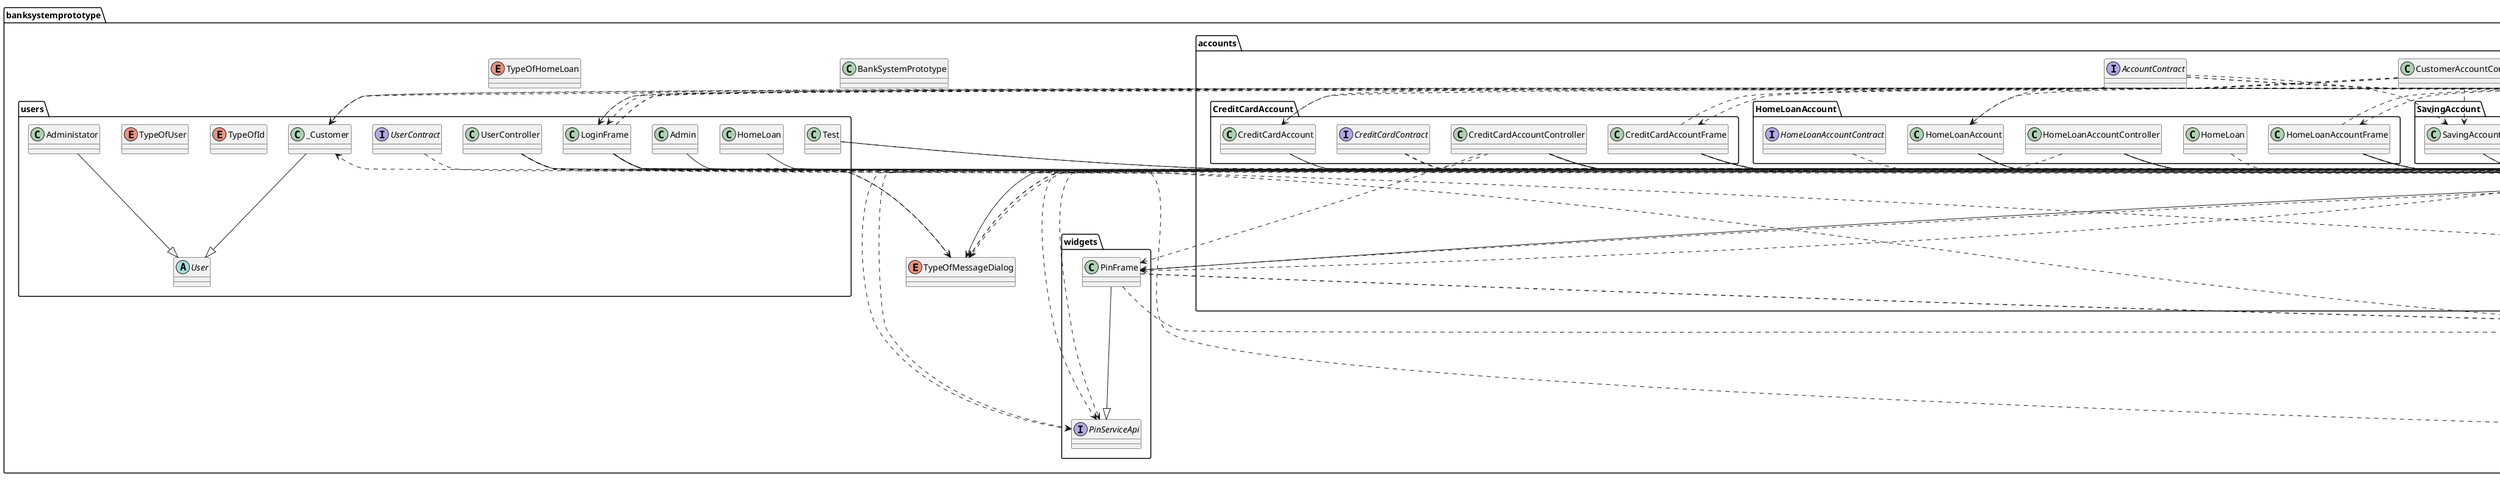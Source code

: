 @startuml
abstract class banksystemprototype.users.User
annotation java.lang.Override
annotation java.lang.SuppressWarnings
class banksystemprototype.BankSystemPrototype
class banksystemprototype.Exceptions.BalanceLimitException
class banksystemprototype.HomeLoanApplication
class banksystemprototype.Utils.BspConstants
class banksystemprototype.Utils.DataConverter
class banksystemprototype.Utils.Validator
class banksystemprototype.accounts.Account
class banksystemprototype.accounts.AdminHomeFrame
class banksystemprototype.accounts.CreditCardAccount.CreditCardAccount
class banksystemprototype.accounts.CreditCardAccount.CreditCardAccountController
class banksystemprototype.accounts.CreditCardAccount.CreditCardAccountFrame
class banksystemprototype.accounts.CustomerAccountController
class banksystemprototype.accounts.CustomerHomeFrame
class banksystemprototype.accounts.Database.DBConnection
class banksystemprototype.accounts.Database.DBManager
class banksystemprototype.accounts.HomeLoanAccount.HomeLoan
class banksystemprototype.accounts.HomeLoanAccount.HomeLoanAccount
class banksystemprototype.accounts.HomeLoanAccount.HomeLoanAccountController
class banksystemprototype.accounts.HomeLoanAccount.HomeLoanAccountFrame
class banksystemprototype.accounts.SavingAccount.SavingAccount
class banksystemprototype.accounts.SavingAccount.SavingAccountController
class banksystemprototype.accounts.SavingAccount.SavingAccountFrame
class banksystemprototype.accounts.TermDepositAccount.TermDeposit
class banksystemprototype.accounts.TermDepositAccount.TermDepositAccount
class banksystemprototype.accounts.TermDepositAccount.TermDepositAccountController
class banksystemprototype.accounts.TermDepositAccount.TermDepositAccountFrame
class banksystemprototype.accounts.Transaction.Transaction
class banksystemprototype.accounts.Transaction.TransactionLog
class banksystemprototype.users.Admin
class banksystemprototype.users.Administator
class banksystemprototype.users.HomeLoan
class banksystemprototype.users.LoginFrame
class banksystemprototype.users.Test
class banksystemprototype.users.UserController
class banksystemprototype.users._Customer
class banksystemprototype.widgets.PinFrame
class java.lang.Exception
class java.lang.System
class java.math.BigDecimal
class java.sql.Connection
class java.sql.DriverManager
class java.sql.ResultSet
class java.sql.ResultSetMetaData
class java.sql.SQLException
class java.sql.Statement
class java.text.SimpleDateFormat
class java.util.ArrayList
class java.util.Arrays
class java.util.Calendar
class java.util.Date
class java.util.GregorianCalendar
class java.util.HashMap
class java.util.List
class java.util.Map
class java.util.logging.Level
class java.util.logging.Logger
class java.util.regex.Matcher
class java.util.regex.Pattern
class javafx.scene.input.KeyCode
class javax.swing.DefaultComboBoxModel
class javax.swing.JFrame
class javax.swing.JOptionPane
class javax.swing.SpinnerListModel
class javax.swing.SpinnerModel
class javax.swing.SpinnerNumberModel
class javax.swing.event.ChangeEvent
class javax.swing.event.ChangeListener
class javax.swing.table.DefaultTableModel
class oracle.jdbc.OracleDriver
class org.javalite.activejdbc.Base
class org.javalite.activejdbc.Model
enum banksystemprototype.TypeOfAccountAction
enum banksystemprototype.TypeOfHomeLoan
enum banksystemprototype.TypeOfMessageDialog
enum banksystemprototype.accounts.TermDepositAccount.TypeOfTermDeposit
enum banksystemprototype.accounts.Transaction.TypeOfTransaction
enum banksystemprototype.accounts.TypeOfAccount
enum banksystemprototype.users.TypeOfId
enum banksystemprototype.users.TypeOfUser
interface AccountContract.CustomerActionListener
interface AccountContract.View
interface CreditCardContract.UserActionListener
interface CreditCardContract.View
interface HomeLoanAccountContract.UserActionListener
interface HomeLoanAccountContract.View
interface PinServiceApi.Listener
interface SavingAccountContract.UserActionListener
interface SavingAccountContract.View
interface TermDepositAccountContract.UserActionListener
interface TermDepositAccountContract.View
interface UserContract.UserActionListener
interface UserContract.View
interface banksystemprototype.accounts.AccountContract
interface banksystemprototype.accounts.CreditCardAccount.CreditCardContract
interface banksystemprototype.accounts.HomeLoanAccount.HomeLoanAccountContract
interface banksystemprototype.accounts.SavingAccount.SavingAccountContract
interface banksystemprototype.accounts.TermDepositAccount.TermDepositAccountContract
interface banksystemprototype.users.UserContract
interface banksystemprototype.widgets.PinServiceApi
banksystemprototype.Exceptions.BalanceLimitException --|> java.lang.Exception
banksystemprototype.HomeLoanApplication ..> java.util.Date
banksystemprototype.Utils.DataConverter ..> java.text.SimpleDateFormat
banksystemprototype.Utils.DataConverter ..> java.util.Calendar
banksystemprototype.Utils.DataConverter ..> java.util.Date
banksystemprototype.Utils.DataConverter ..> java.util.GregorianCalendar
banksystemprototype.Utils.DataConverter ..> java.util.HashMap
banksystemprototype.Utils.Validator ..> banksystemprototype.users._Customer
banksystemprototype.accounts.Account ..> java.math.BigDecimal
banksystemprototype.accounts.Account ..> java.util.HashMap
banksystemprototype.accounts.AdminHomeFrame ..> java.lang.SuppressWarnings
banksystemprototype.accounts.AdminHomeFrame ..> banksystemprototype.users.LoginFrame
banksystemprototype.accounts.AdminHomeFrame ..> java.util.ArrayList
banksystemprototype.accounts.AdminHomeFrame ..> java.util.logging.Level
banksystemprototype.accounts.AdminHomeFrame ..> java.util.logging.Logger
banksystemprototype.accounts.AdminHomeFrame ..> javax.swing.DefaultComboBoxModel
banksystemprototype.accounts.AdminHomeFrame --|> javax.swing.JFrame
banksystemprototype.accounts.AdminHomeFrame ..> javax.swing.table.DefaultTableModel
banksystemprototype.accounts.CreditCardAccount.CreditCardAccount --|> banksystemprototype.accounts.Account
banksystemprototype.accounts.CreditCardAccount.CreditCardAccount ..> banksystemprototype.accounts.TypeOfAccount
banksystemprototype.accounts.CreditCardAccount.CreditCardAccountController ..> java.lang.Override
banksystemprototype.accounts.CreditCardAccount.CreditCardAccountController ..> banksystemprototype.Exceptions.BalanceLimitException
banksystemprototype.accounts.CreditCardAccount.CreditCardAccountController ..> banksystemprototype.accounts.Database.DBConnection
banksystemprototype.accounts.CreditCardAccount.CreditCardAccountController ..> banksystemprototype.accounts.Transaction.Transaction
banksystemprototype.accounts.CreditCardAccount.CreditCardAccountController ..> banksystemprototype.widgets.PinFrame
banksystemprototype.accounts.CreditCardAccount.CreditCardAccountController ..> java.util.Date
banksystemprototype.accounts.CreditCardAccount.CreditCardAccountController ..> java.util.List
banksystemprototype.accounts.CreditCardAccount.CreditCardAccountController ..> java.util.logging.Level
banksystemprototype.accounts.CreditCardAccount.CreditCardAccountController ..> java.util.logging.Logger
banksystemprototype.accounts.CreditCardAccount.CreditCardAccountController ..> banksystemprototype.TypeOfAccountAction
banksystemprototype.accounts.CreditCardAccount.CreditCardAccountController --|> CreditCardContract.UserActionListener
banksystemprototype.accounts.CreditCardAccount.CreditCardAccountController --|> PinServiceApi.Listener
banksystemprototype.accounts.CreditCardAccount.CreditCardAccountController ..> banksystemprototype.widgets.PinServiceApi
banksystemprototype.accounts.CreditCardAccount.CreditCardAccountFrame ..> java.lang.Override
banksystemprototype.accounts.CreditCardAccount.CreditCardAccountFrame ..> java.lang.SuppressWarnings
banksystemprototype.accounts.CreditCardAccount.CreditCardAccountFrame ..> banksystemprototype.accounts.CustomerHomeFrame
banksystemprototype.accounts.CreditCardAccount.CreditCardAccountFrame ..> banksystemprototype.accounts.Database.DBConnection
banksystemprototype.accounts.CreditCardAccount.CreditCardAccountFrame ..> java.sql.Connection
banksystemprototype.accounts.CreditCardAccount.CreditCardAccountFrame --|> javax.swing.JFrame
banksystemprototype.accounts.CreditCardAccount.CreditCardAccountFrame ..> banksystemprototype.TypeOfAccountAction
banksystemprototype.accounts.CreditCardAccount.CreditCardAccountFrame --|> CreditCardContract.View
banksystemprototype.accounts.CustomerAccountController ..> java.lang.Override
banksystemprototype.accounts.CustomerAccountController ..> banksystemprototype.accounts.CreditCardAccount.CreditCardAccount
banksystemprototype.accounts.CustomerAccountController ..> banksystemprototype.accounts.HomeLoanAccount.HomeLoanAccount
banksystemprototype.accounts.CustomerAccountController ..> banksystemprototype.accounts.SavingAccount.SavingAccount
banksystemprototype.accounts.CustomerAccountController ..> banksystemprototype.accounts.TermDepositAccount.TermDepositAccount
banksystemprototype.accounts.CustomerAccountController ..> banksystemprototype.users._Customer
banksystemprototype.accounts.CustomerAccountController --|> AccountContract.CustomerActionListener
banksystemprototype.accounts.CustomerHomeFrame ..> java.lang.Override
banksystemprototype.accounts.CustomerHomeFrame ..> java.lang.SuppressWarnings
banksystemprototype.accounts.CustomerHomeFrame ..> banksystemprototype.accounts.CreditCardAccount.CreditCardAccountFrame
banksystemprototype.accounts.CustomerHomeFrame ..> banksystemprototype.accounts.HomeLoanAccount.HomeLoanAccountFrame
banksystemprototype.accounts.CustomerHomeFrame ..> banksystemprototype.accounts.SavingAccount.SavingAccountFrame
banksystemprototype.accounts.CustomerHomeFrame ..> banksystemprototype.accounts.TermDepositAccount.TermDepositAccountFrame
banksystemprototype.accounts.CustomerHomeFrame ..> banksystemprototype.users.LoginFrame
banksystemprototype.accounts.CustomerHomeFrame ..> banksystemprototype.users._Customer
banksystemprototype.accounts.CustomerHomeFrame ..> java.util.ArrayList
banksystemprototype.accounts.CustomerHomeFrame ..> java.util.logging.Level
banksystemprototype.accounts.CustomerHomeFrame --|> javax.swing.JFrame
banksystemprototype.accounts.CustomerHomeFrame ..> javax.swing.table.DefaultTableModel
banksystemprototype.accounts.CustomerHomeFrame --|> AccountContract.View
banksystemprototype.accounts.Database.DBConnection ..> java.sql.Connection
banksystemprototype.accounts.Database.DBConnection ..> java.sql.DriverManager
banksystemprototype.accounts.Database.DBConnection ..> java.sql.SQLException
banksystemprototype.accounts.Database.DBConnection ..> java.util.logging.Level
banksystemprototype.accounts.Database.DBConnection ..> java.util.logging.Logger
banksystemprototype.accounts.Database.DBConnection ..> oracle.jdbc.OracleDriver
banksystemprototype.accounts.Database.DBManager ..> java.sql.Connection
banksystemprototype.accounts.Database.DBManager ..> java.sql.ResultSet
banksystemprototype.accounts.Database.DBManager ..> java.sql.ResultSetMetaData
banksystemprototype.accounts.Database.DBManager ..> java.sql.SQLException
banksystemprototype.accounts.Database.DBManager ..> java.sql.Statement
banksystemprototype.accounts.Database.DBManager ..> java.util.ArrayList
banksystemprototype.accounts.Database.DBManager ..> java.util.HashMap
banksystemprototype.accounts.Database.DBManager ..> java.util.Map
banksystemprototype.accounts.Database.DBManager ..> java.util.logging.Level
banksystemprototype.accounts.Database.DBManager ..> java.util.logging.Logger
banksystemprototype.accounts.Database.DBManager ..> javafx.scene.input.KeyCode
banksystemprototype.accounts.HomeLoanAccount.HomeLoan ..> java.util.Date
banksystemprototype.accounts.HomeLoanAccount.HomeLoanAccount --|> banksystemprototype.accounts.Account
banksystemprototype.accounts.HomeLoanAccount.HomeLoanAccount ..> java.util.Date
banksystemprototype.accounts.HomeLoanAccount.HomeLoanAccount ..> java.util.HashMap
banksystemprototype.accounts.HomeLoanAccount.HomeLoanAccount ..> banksystemprototype.accounts.TypeOfAccount
banksystemprototype.accounts.HomeLoanAccount.HomeLoanAccountController ..> java.lang.Override
banksystemprototype.accounts.HomeLoanAccount.HomeLoanAccountController ..> banksystemprototype.accounts.Database.DBConnection
banksystemprototype.accounts.HomeLoanAccount.HomeLoanAccountController ..> banksystemprototype.TypeOfAccountAction
banksystemprototype.accounts.HomeLoanAccount.HomeLoanAccountController --|> HomeLoanAccountContract.UserActionListener
banksystemprototype.accounts.HomeLoanAccount.HomeLoanAccountController --|> PinServiceApi.Listener
banksystemprototype.accounts.HomeLoanAccount.HomeLoanAccountController ..> banksystemprototype.widgets.PinServiceApi
banksystemprototype.accounts.HomeLoanAccount.HomeLoanAccountFrame ..> java.lang.Override
banksystemprototype.accounts.HomeLoanAccount.HomeLoanAccountFrame ..> java.lang.SuppressWarnings
banksystemprototype.accounts.HomeLoanAccount.HomeLoanAccountFrame ..> banksystemprototype.accounts.CustomerHomeFrame
banksystemprototype.accounts.HomeLoanAccount.HomeLoanAccountFrame ..> banksystemprototype.accounts.Database.DBConnection
banksystemprototype.accounts.HomeLoanAccount.HomeLoanAccountFrame ..> java.sql.Connection
banksystemprototype.accounts.HomeLoanAccount.HomeLoanAccountFrame --|> javax.swing.JFrame
banksystemprototype.accounts.HomeLoanAccount.HomeLoanAccountFrame ..> banksystemprototype.TypeOfAccountAction
banksystemprototype.accounts.HomeLoanAccount.HomeLoanAccountFrame --|> HomeLoanAccountContract.View
banksystemprototype.accounts.SavingAccount.SavingAccount --|> banksystemprototype.accounts.Account
banksystemprototype.accounts.SavingAccount.SavingAccount ..> banksystemprototype.accounts.TypeOfAccount
banksystemprototype.accounts.SavingAccount.SavingAccountController ..> java.lang.Override
banksystemprototype.accounts.SavingAccount.SavingAccountController ..> banksystemprototype.Exceptions.BalanceLimitException
banksystemprototype.accounts.SavingAccount.SavingAccountController ..> banksystemprototype.Utils.BspConstants
banksystemprototype.accounts.SavingAccount.SavingAccountController ..> banksystemprototype.Utils.DataConverter
banksystemprototype.accounts.SavingAccount.SavingAccountController ..> banksystemprototype.accounts.Account
banksystemprototype.accounts.SavingAccount.SavingAccountController ..> banksystemprototype.accounts.Database.DBConnection
banksystemprototype.accounts.SavingAccount.SavingAccountController ..> banksystemprototype.accounts.Database.DBManager
banksystemprototype.accounts.SavingAccount.SavingAccountController ..> banksystemprototype.accounts.Transaction.Transaction
banksystemprototype.accounts.SavingAccount.SavingAccountController ..> banksystemprototype.widgets.PinFrame
banksystemprototype.accounts.SavingAccount.SavingAccountController ..> java.util.ArrayList
banksystemprototype.accounts.SavingAccount.SavingAccountController ..> java.util.Date
banksystemprototype.accounts.SavingAccount.SavingAccountController ..> java.util.HashMap
banksystemprototype.accounts.SavingAccount.SavingAccountController ..> java.util.List
banksystemprototype.accounts.SavingAccount.SavingAccountController ..> java.util.logging.Level
banksystemprototype.accounts.SavingAccount.SavingAccountController ..> java.util.logging.Logger
banksystemprototype.accounts.SavingAccount.SavingAccountController ..> banksystemprototype.TypeOfAccountAction
banksystemprototype.accounts.SavingAccount.SavingAccountController ..> banksystemprototype.TypeOfMessageDialog
banksystemprototype.accounts.SavingAccount.SavingAccountController --|> PinServiceApi.Listener
banksystemprototype.accounts.SavingAccount.SavingAccountController --|> SavingAccountContract.UserActionListener
banksystemprototype.accounts.SavingAccount.SavingAccountController ..> banksystemprototype.widgets.PinServiceApi
banksystemprototype.accounts.SavingAccount.SavingAccountFrame ..> java.lang.Override
banksystemprototype.accounts.SavingAccount.SavingAccountFrame ..> java.lang.SuppressWarnings
banksystemprototype.accounts.SavingAccount.SavingAccountFrame ..> banksystemprototype.accounts.CustomerHomeFrame
banksystemprototype.accounts.SavingAccount.SavingAccountFrame ..> banksystemprototype.accounts.Database.DBConnection
banksystemprototype.accounts.SavingAccount.SavingAccountFrame ..> banksystemprototype.users.LoginFrame
banksystemprototype.accounts.SavingAccount.SavingAccountFrame ..> java.sql.Connection
banksystemprototype.accounts.SavingAccount.SavingAccountFrame ..> java.sql.SQLException
banksystemprototype.accounts.SavingAccount.SavingAccountFrame ..> java.util.logging.Level
banksystemprototype.accounts.SavingAccount.SavingAccountFrame ..> java.util.logging.Logger
banksystemprototype.accounts.SavingAccount.SavingAccountFrame --|> javax.swing.JFrame
banksystemprototype.accounts.SavingAccount.SavingAccountFrame ..> javax.swing.JOptionPane
banksystemprototype.accounts.SavingAccount.SavingAccountFrame ..> banksystemprototype.TypeOfAccountAction
banksystemprototype.accounts.SavingAccount.SavingAccountFrame ..> banksystemprototype.TypeOfMessageDialog
banksystemprototype.accounts.SavingAccount.SavingAccountFrame --|> SavingAccountContract.View
banksystemprototype.accounts.TermDepositAccount.TermDeposit ..> banksystemprototype.Utils.DataConverter
banksystemprototype.accounts.TermDepositAccount.TermDeposit ..> banksystemprototype.accounts.Account
banksystemprototype.accounts.TermDepositAccount.TermDeposit ..> java.math.BigDecimal
banksystemprototype.accounts.TermDepositAccount.TermDeposit ..> java.util.Calendar
banksystemprototype.accounts.TermDepositAccount.TermDeposit ..> java.util.Date
banksystemprototype.accounts.TermDepositAccount.TermDeposit ..> java.util.GregorianCalendar
banksystemprototype.accounts.TermDepositAccount.TermDeposit ..> java.util.HashMap
banksystemprototype.accounts.TermDepositAccount.TermDeposit ..> banksystemprototype.accounts.TypeOfAccount
banksystemprototype.accounts.TermDepositAccount.TermDepositAccount --|> banksystemprototype.accounts.Account
banksystemprototype.accounts.TermDepositAccount.TermDepositAccount ..> java.util.HashMap
banksystemprototype.accounts.TermDepositAccount.TermDepositAccount ..> banksystemprototype.accounts.TypeOfAccount
banksystemprototype.accounts.TermDepositAccount.TermDepositAccountController ..> java.lang.Override
banksystemprototype.accounts.TermDepositAccount.TermDepositAccountController ..> banksystemprototype.Exceptions.BalanceLimitException
banksystemprototype.accounts.TermDepositAccount.TermDepositAccountController ..> banksystemprototype.Utils.BspConstants
banksystemprototype.accounts.TermDepositAccount.TermDepositAccountController ..> banksystemprototype.Utils.DataConverter
banksystemprototype.accounts.TermDepositAccount.TermDepositAccountController ..> banksystemprototype.accounts.Account
banksystemprototype.accounts.TermDepositAccount.TermDepositAccountController ..> banksystemprototype.accounts.Database.DBConnection
banksystemprototype.accounts.TermDepositAccount.TermDepositAccountController ..> banksystemprototype.accounts.Database.DBManager
banksystemprototype.accounts.TermDepositAccount.TermDepositAccountController ..> banksystemprototype.accounts.SavingAccount.SavingAccountController
banksystemprototype.accounts.TermDepositAccount.TermDepositAccountController ..> banksystemprototype.accounts.Transaction.Transaction
banksystemprototype.accounts.TermDepositAccount.TermDepositAccountController ..> banksystemprototype.widgets.PinFrame
banksystemprototype.accounts.TermDepositAccount.TermDepositAccountController ..> java.util.ArrayList
banksystemprototype.accounts.TermDepositAccount.TermDepositAccountController ..> java.util.Date
banksystemprototype.accounts.TermDepositAccount.TermDepositAccountController ..> java.util.HashMap
banksystemprototype.accounts.TermDepositAccount.TermDepositAccountController ..> java.util.List
banksystemprototype.accounts.TermDepositAccount.TermDepositAccountController ..> java.util.logging.Level
banksystemprototype.accounts.TermDepositAccount.TermDepositAccountController ..> java.util.logging.Logger
banksystemprototype.accounts.TermDepositAccount.TermDepositAccountController ..> banksystemprototype.TypeOfAccountAction
banksystemprototype.accounts.TermDepositAccount.TermDepositAccountController --|> PinServiceApi.Listener
banksystemprototype.accounts.TermDepositAccount.TermDepositAccountController --|> TermDepositAccountContract.UserActionListener
banksystemprototype.accounts.TermDepositAccount.TermDepositAccountController ..> banksystemprototype.widgets.PinServiceApi
banksystemprototype.accounts.TermDepositAccount.TermDepositAccountFrame ..> java.lang.Override
banksystemprototype.accounts.TermDepositAccount.TermDepositAccountFrame ..> java.lang.SuppressWarnings
banksystemprototype.accounts.TermDepositAccount.TermDepositAccountFrame ..> banksystemprototype.accounts.CustomerHomeFrame
banksystemprototype.accounts.TermDepositAccount.TermDepositAccountFrame ..> banksystemprototype.accounts.Database.DBConnection
banksystemprototype.accounts.TermDepositAccount.TermDepositAccountFrame ..> java.lang.System
banksystemprototype.accounts.TermDepositAccount.TermDepositAccountFrame ..> java.sql.Connection
banksystemprototype.accounts.TermDepositAccount.TermDepositAccountFrame ..> java.util.Calendar
banksystemprototype.accounts.TermDepositAccount.TermDepositAccountFrame ..> java.util.Date
banksystemprototype.accounts.TermDepositAccount.TermDepositAccountFrame ..> java.util.List
banksystemprototype.accounts.TermDepositAccount.TermDepositAccountFrame ..> java.util.regex.Matcher
banksystemprototype.accounts.TermDepositAccount.TermDepositAccountFrame ..> java.util.regex.Pattern
banksystemprototype.accounts.TermDepositAccount.TermDepositAccountFrame --|> javax.swing.JFrame
banksystemprototype.accounts.TermDepositAccount.TermDepositAccountFrame ..> javax.swing.JOptionPane
banksystemprototype.accounts.TermDepositAccount.TermDepositAccountFrame ..> javax.swing.SpinnerListModel
banksystemprototype.accounts.TermDepositAccount.TermDepositAccountFrame ..> javax.swing.SpinnerModel
banksystemprototype.accounts.TermDepositAccount.TermDepositAccountFrame ..> javax.swing.SpinnerNumberModel
banksystemprototype.accounts.TermDepositAccount.TermDepositAccountFrame ..> javax.swing.event.ChangeEvent
banksystemprototype.accounts.TermDepositAccount.TermDepositAccountFrame ..> javax.swing.event.ChangeListener
banksystemprototype.accounts.TermDepositAccount.TermDepositAccountFrame ..> banksystemprototype.TypeOfAccountAction
banksystemprototype.accounts.TermDepositAccount.TermDepositAccountFrame ..> banksystemprototype.TypeOfMessageDialog
banksystemprototype.accounts.TermDepositAccount.TermDepositAccountFrame --|> TermDepositAccountContract.View
banksystemprototype.accounts.Transaction.Transaction ..> banksystemprototype.Utils.DataConverter
banksystemprototype.accounts.Transaction.Transaction ..> java.util.Date
banksystemprototype.accounts.Transaction.TransactionLog ..> java.util.ArrayList
banksystemprototype.accounts.Transaction.TransactionLog ..> java.util.Date
banksystemprototype.users.Admin --|> org.javalite.activejdbc.Model
banksystemprototype.users.Administator --|> banksystemprototype.users.User
banksystemprototype.users.HomeLoan --|> org.javalite.activejdbc.Model
banksystemprototype.users.LoginFrame ..> java.lang.Override
banksystemprototype.users.LoginFrame ..> java.lang.SuppressWarnings
banksystemprototype.users.LoginFrame ..> banksystemprototype.Utils.DataConverter
banksystemprototype.users.LoginFrame ..> banksystemprototype.accounts.AdminHomeFrame
banksystemprototype.users.LoginFrame ..> banksystemprototype.accounts.CustomerHomeFrame
banksystemprototype.users.LoginFrame ..> banksystemprototype.accounts.Database.DBConnection
banksystemprototype.users.LoginFrame ..> java.util.Arrays
banksystemprototype.users.LoginFrame --|> javax.swing.JFrame
banksystemprototype.users.LoginFrame ..> javax.swing.JOptionPane
banksystemprototype.users.LoginFrame ..> banksystemprototype.TypeOfMessageDialog
banksystemprototype.users.LoginFrame --|> UserContract.View
banksystemprototype.users.Test ..> org.javalite.activejdbc.Base
banksystemprototype.users.Test --|> org.javalite.activejdbc.Model
banksystemprototype.users.UserController ..> java.lang.Override
banksystemprototype.users.UserController ..> banksystemprototype.accounts.Database.DBConnection
banksystemprototype.users.UserController ..> banksystemprototype.accounts.Database.DBManager
banksystemprototype.users.UserController ..> java.sql.Connection
banksystemprototype.users.UserController ..> java.util.List
banksystemprototype.users.UserController ..> banksystemprototype.TypeOfMessageDialog
banksystemprototype.users.UserController --|> UserContract.UserActionListener
banksystemprototype.users._Customer --|> banksystemprototype.users.User
banksystemprototype.widgets.PinFrame ..> java.lang.Override
banksystemprototype.widgets.PinFrame ..> java.lang.SuppressWarnings
banksystemprototype.widgets.PinFrame ..> banksystemprototype.Utils.DataConverter
banksystemprototype.widgets.PinFrame --|> javax.swing.JFrame
banksystemprototype.widgets.PinFrame --|> banksystemprototype.widgets.PinServiceApi
banksystemprototype.accounts.AccountContract ..> banksystemprototype.HomeLoanApplication
banksystemprototype.accounts.AccountContract ..> banksystemprototype.accounts.CreditCardAccount.CreditCardAccount
banksystemprototype.accounts.AccountContract ..> banksystemprototype.accounts.HomeLoanAccount.HomeLoanAccount
banksystemprototype.accounts.AccountContract ..> banksystemprototype.accounts.SavingAccount.SavingAccount
banksystemprototype.accounts.AccountContract ..> banksystemprototype.accounts.TermDepositAccount.TermDepositAccount
banksystemprototype.accounts.AccountContract ..> banksystemprototype.users._Customer
banksystemprototype.accounts.CreditCardAccount.CreditCardContract ..> banksystemprototype.Exceptions.BalanceLimitException
banksystemprototype.accounts.CreditCardAccount.CreditCardContract ..> banksystemprototype.accounts.Transaction.Transaction
banksystemprototype.accounts.CreditCardAccount.CreditCardContract ..> java.util.Date
banksystemprototype.accounts.CreditCardAccount.CreditCardContract ..> java.util.List
banksystemprototype.accounts.CreditCardAccount.CreditCardContract ..> banksystemprototype.TypeOfAccountAction
banksystemprototype.accounts.HomeLoanAccount.HomeLoanAccountContract ..> banksystemprototype.TypeOfAccountAction
banksystemprototype.accounts.SavingAccount.SavingAccountContract ..> banksystemprototype.accounts.Transaction.Transaction
banksystemprototype.accounts.SavingAccount.SavingAccountContract ..> java.util.Date
banksystemprototype.accounts.SavingAccount.SavingAccountContract ..> java.util.List
banksystemprototype.accounts.SavingAccount.SavingAccountContract ..> banksystemprototype.TypeOfAccountAction
banksystemprototype.accounts.SavingAccount.SavingAccountContract ..> banksystemprototype.TypeOfMessageDialog
banksystemprototype.accounts.TermDepositAccount.TermDepositAccountContract ..> banksystemprototype.accounts.Transaction.Transaction
banksystemprototype.accounts.TermDepositAccount.TermDepositAccountContract ..> java.util.Date
banksystemprototype.accounts.TermDepositAccount.TermDepositAccountContract ..> java.util.List
banksystemprototype.accounts.TermDepositAccount.TermDepositAccountContract ..> banksystemprototype.TypeOfAccountAction
banksystemprototype.accounts.TermDepositAccount.TermDepositAccountContract ..> banksystemprototype.TypeOfMessageDialog
banksystemprototype.users.UserContract ..> banksystemprototype.TypeOfMessageDialog
@enduml